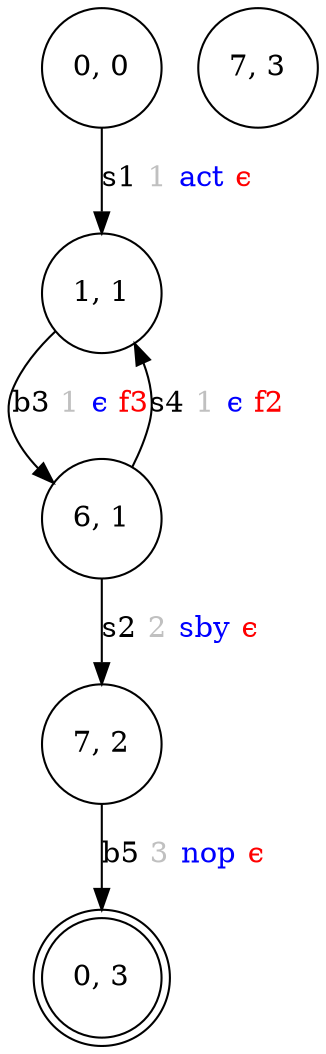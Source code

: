 digraph rete2_ROS {
	"0, 0" [shape=circle]
	"1, 1" [shape=circle]
	"6, 1" [shape=circle]
	"7, 2" [shape=circle]
	"0, 3" [shape=doublecircle]
	"7, 3" [shape=circle]
	"0, 0" -> "1, 1" [label=<s1 <FONT COLOR="grey">1</FONT> <FONT COLOR="blue">act</FONT> <FONT COLOR="red">ϵ</FONT>>]
	"1, 1" -> "6, 1" [label=<b3 <FONT COLOR="grey">1</FONT> <FONT COLOR="blue">ϵ</FONT> <FONT COLOR="red">f3</FONT>>]
	"6, 1" -> "7, 2" [label=<s2 <FONT COLOR="grey">2</FONT> <FONT COLOR="blue">sby</FONT> <FONT COLOR="red">ϵ</FONT>>]
	"7, 2" -> "0, 3" [label=<b5 <FONT COLOR="grey">3</FONT> <FONT COLOR="blue">nop</FONT> <FONT COLOR="red">ϵ</FONT>>]
	"6, 1" -> "1, 1" [label=<s4 <FONT COLOR="grey">1</FONT> <FONT COLOR="blue">ϵ</FONT> <FONT COLOR="red">f2</FONT>>]
}
